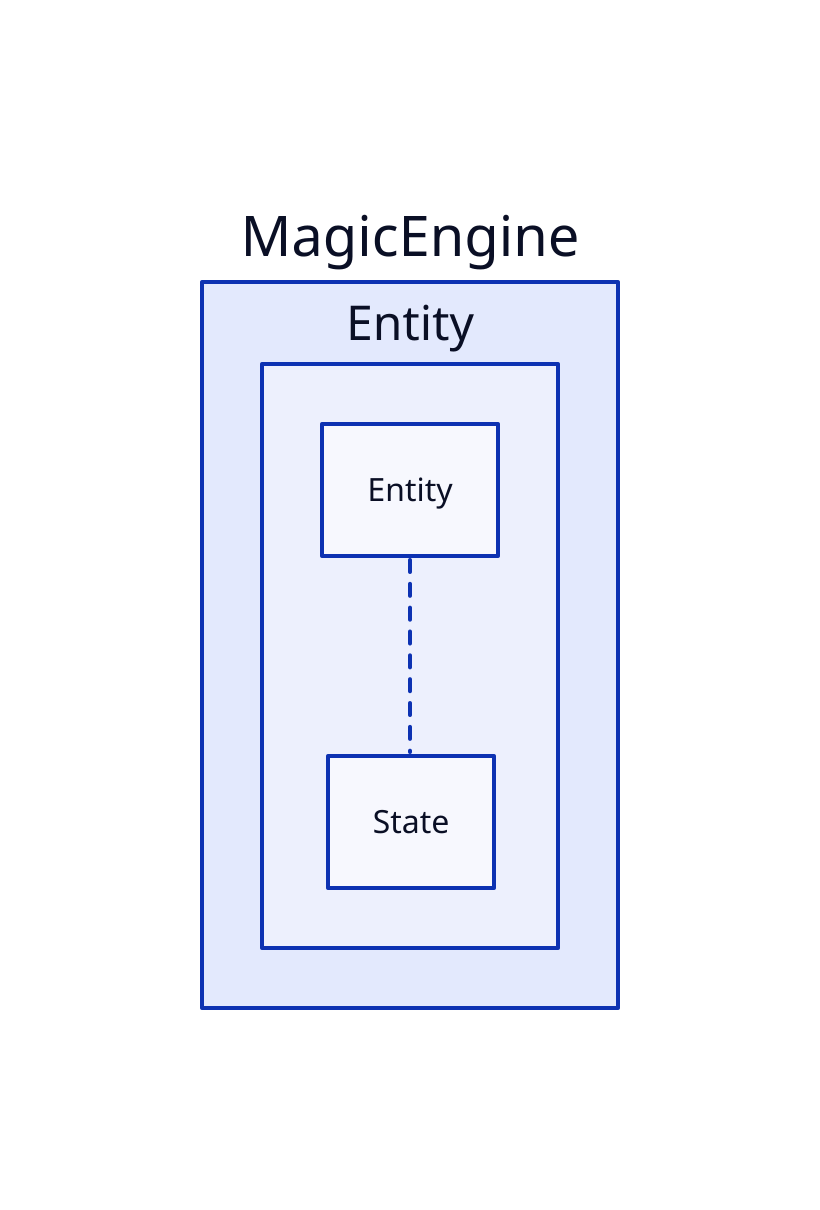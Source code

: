 # Nodes :
MagicEngine: {
    Entity: {
        Entity: Entity
    }
}

# Links :
MagicEngine.Entity.Entity -- MagicEngine.Entity.State: {style.stroke-dash: 3}
